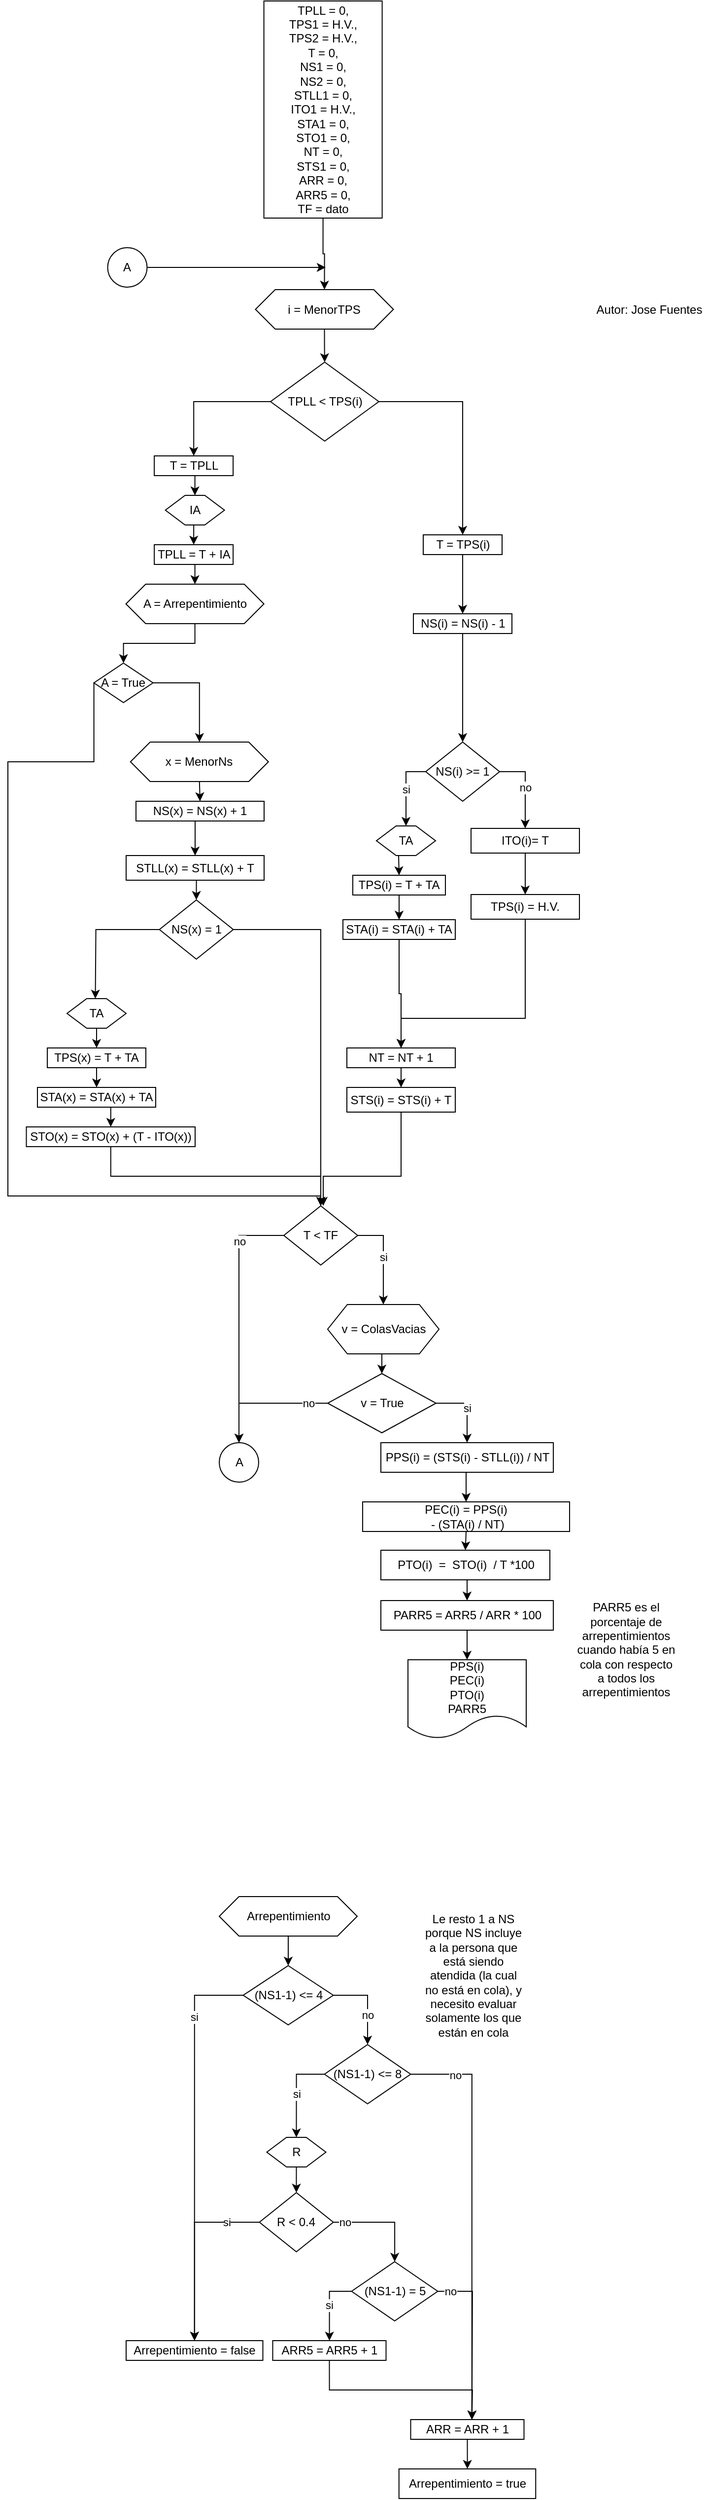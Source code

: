 <mxfile version="14.4.4" type="google"><diagram id="KjjXUdQQtuxZTNdw7Rff" name="Page-1"><mxGraphModel dx="599" dy="1501" grid="1" gridSize="10" guides="1" tooltips="1" connect="1" arrows="1" fold="1" page="1" pageScale="1" pageWidth="827" pageHeight="1169" math="0" shadow="0"><root><mxCell id="0"/><mxCell id="1" parent="0"/><mxCell id="-tveD-fU7v9BBbTUDMct-3" style="edgeStyle=orthogonalEdgeStyle;rounded=0;orthogonalLoop=1;jettySize=auto;html=1;exitX=0.5;exitY=1;exitDx=0;exitDy=0;entryX=0.5;entryY=0;entryDx=0;entryDy=0;" edge="1" parent="1" source="llTHKS9506BZBIEJDQ2D-1" target="-tveD-fU7v9BBbTUDMct-2"><mxGeometry relative="1" as="geometry"/></mxCell><mxCell id="llTHKS9506BZBIEJDQ2D-1" value="&lt;div&gt;TPLL = 0,&lt;/div&gt;&lt;div&gt;TPS1 = H.V.,&lt;/div&gt;&lt;div&gt;TPS2 = H.V.,&lt;/div&gt;&lt;div&gt;&lt;span&gt;T = 0,&lt;/span&gt;&lt;br&gt;&lt;/div&gt;&lt;div&gt;NS1 = 0,&lt;/div&gt;&lt;div&gt;NS2 = 0,&lt;/div&gt;&lt;div&gt;&lt;span&gt;STLL1 = 0,&lt;/span&gt;&lt;br&gt;&lt;/div&gt;&lt;div&gt;ITO1 = H.V.,&lt;/div&gt;&lt;div&gt;STA1 = 0,&lt;/div&gt;&lt;div&gt;STO1 = 0,&lt;/div&gt;&lt;div&gt;NT = 0,&lt;/div&gt;&lt;div&gt;STS1 = 0,&lt;/div&gt;&lt;div&gt;ARR = 0,&lt;/div&gt;&lt;div&gt;ARR5 = 0,&lt;/div&gt;&lt;div&gt;TF = dato&lt;/div&gt;" style="rounded=0;whiteSpace=wrap;html=1;" parent="1" vertex="1"><mxGeometry x="309.81" y="-251" width="120" height="220" as="geometry"/></mxCell><mxCell id="p_9N7UoRG4WsoQE6nf7j-8" style="edgeStyle=orthogonalEdgeStyle;rounded=0;orthogonalLoop=1;jettySize=auto;html=1;exitX=0.5;exitY=1;exitDx=0;exitDy=0;entryX=0.5;entryY=0;entryDx=0;entryDy=0;" parent="1" source="llTHKS9506BZBIEJDQ2D-5" target="p_9N7UoRG4WsoQE6nf7j-7" edge="1"><mxGeometry relative="1" as="geometry"/></mxCell><mxCell id="llTHKS9506BZBIEJDQ2D-5" value="A = Arrepentimiento" style="shape=hexagon;perimeter=hexagonPerimeter2;whiteSpace=wrap;html=1;fixedSize=1;" parent="1" vertex="1"><mxGeometry x="169.81" y="340" width="140" height="40" as="geometry"/></mxCell><mxCell id="llTHKS9506BZBIEJDQ2D-19" style="edgeStyle=orthogonalEdgeStyle;rounded=0;orthogonalLoop=1;jettySize=auto;html=1;exitX=0.5;exitY=1;exitDx=0;exitDy=0;entryX=0.5;entryY=0;entryDx=0;entryDy=0;" parent="1" source="llTHKS9506BZBIEJDQ2D-6" target="llTHKS9506BZBIEJDQ2D-11" edge="1"><mxGeometry relative="1" as="geometry"/></mxCell><mxCell id="llTHKS9506BZBIEJDQ2D-6" value="IA" style="shape=hexagon;perimeter=hexagonPerimeter2;whiteSpace=wrap;html=1;fixedSize=1;" parent="1" vertex="1"><mxGeometry x="209.81" y="250" width="60" height="30" as="geometry"/></mxCell><mxCell id="llTHKS9506BZBIEJDQ2D-18" style="edgeStyle=orthogonalEdgeStyle;rounded=0;orthogonalLoop=1;jettySize=auto;html=1;exitX=0.5;exitY=1;exitDx=0;exitDy=0;entryX=0.5;entryY=0;entryDx=0;entryDy=0;" parent="1" source="llTHKS9506BZBIEJDQ2D-8" target="llTHKS9506BZBIEJDQ2D-6" edge="1"><mxGeometry relative="1" as="geometry"/></mxCell><mxCell id="llTHKS9506BZBIEJDQ2D-8" value="T = TPLL" style="rounded=0;whiteSpace=wrap;html=1;" parent="1" vertex="1"><mxGeometry x="198.56" y="210" width="80" height="20" as="geometry"/></mxCell><mxCell id="Xte7hCSfX5nE63o1tOf_-13" style="edgeStyle=orthogonalEdgeStyle;rounded=0;orthogonalLoop=1;jettySize=auto;html=1;exitX=0.5;exitY=1;exitDx=0;exitDy=0;entryX=0.5;entryY=0;entryDx=0;entryDy=0;" parent="1" source="llTHKS9506BZBIEJDQ2D-9" target="Xte7hCSfX5nE63o1tOf_-7" edge="1"><mxGeometry relative="1" as="geometry"/></mxCell><mxCell id="llTHKS9506BZBIEJDQ2D-9" value="T = TPS(i)" style="rounded=0;whiteSpace=wrap;html=1;" parent="1" vertex="1"><mxGeometry x="471.5" y="290" width="80" height="20" as="geometry"/></mxCell><mxCell id="llTHKS9506BZBIEJDQ2D-20" style="edgeStyle=orthogonalEdgeStyle;rounded=0;orthogonalLoop=1;jettySize=auto;html=1;exitX=0.5;exitY=1;exitDx=0;exitDy=0;entryX=0.5;entryY=0;entryDx=0;entryDy=0;" parent="1" source="llTHKS9506BZBIEJDQ2D-11" target="llTHKS9506BZBIEJDQ2D-5" edge="1"><mxGeometry relative="1" as="geometry"><mxPoint x="239.81" y="360" as="targetPoint"/></mxGeometry></mxCell><mxCell id="llTHKS9506BZBIEJDQ2D-11" value="TPLL = T + IA" style="rounded=0;whiteSpace=wrap;html=1;" parent="1" vertex="1"><mxGeometry x="198.56" y="300" width="80" height="20" as="geometry"/></mxCell><mxCell id="llTHKS9506BZBIEJDQ2D-24" style="edgeStyle=orthogonalEdgeStyle;rounded=0;orthogonalLoop=1;jettySize=auto;html=1;exitX=0;exitY=0.5;exitDx=0;exitDy=0;entryX=0.25;entryY=0;entryDx=0;entryDy=0;" parent="1" source="llTHKS9506BZBIEJDQ2D-12" edge="1"><mxGeometry relative="1" as="geometry"><mxPoint x="138.75" y="760" as="targetPoint"/></mxGeometry></mxCell><mxCell id="llTHKS9506BZBIEJDQ2D-25" style="edgeStyle=orthogonalEdgeStyle;rounded=0;orthogonalLoop=1;jettySize=auto;html=1;exitX=1;exitY=0.5;exitDx=0;exitDy=0;entryX=0.5;entryY=0;entryDx=0;entryDy=0;" parent="1" source="llTHKS9506BZBIEJDQ2D-12" target="Xte7hCSfX5nE63o1tOf_-15" edge="1"><mxGeometry relative="1" as="geometry"><mxPoint x="341.25" y="760" as="targetPoint"/></mxGeometry></mxCell><mxCell id="llTHKS9506BZBIEJDQ2D-12" value="NS(x) = 1" style="rhombus;whiteSpace=wrap;html=1;" parent="1" vertex="1"><mxGeometry x="203.75" y="660" width="75" height="60" as="geometry"/></mxCell><mxCell id="Xte7hCSfX5nE63o1tOf_-38" style="edgeStyle=orthogonalEdgeStyle;rounded=0;orthogonalLoop=1;jettySize=auto;html=1;exitX=0.5;exitY=1;exitDx=0;exitDy=0;entryX=0.5;entryY=0;entryDx=0;entryDy=0;" parent="1" source="Xte7hCSfX5nE63o1tOf_-1" target="Xte7hCSfX5nE63o1tOf_-29" edge="1"><mxGeometry relative="1" as="geometry"><mxPoint x="237.7" y="566" as="targetPoint"/></mxGeometry></mxCell><mxCell id="Xte7hCSfX5nE63o1tOf_-1" value="NS(x) = NS(x) + 1" style="rounded=0;whiteSpace=wrap;html=1;" parent="1" vertex="1"><mxGeometry x="180" y="560" width="130" height="20" as="geometry"/></mxCell><mxCell id="Xte7hCSfX5nE63o1tOf_-6" style="edgeStyle=orthogonalEdgeStyle;rounded=0;orthogonalLoop=1;jettySize=auto;html=1;exitX=0.375;exitY=1;exitDx=0;exitDy=0;entryX=0.5;entryY=0;entryDx=0;entryDy=0;" parent="1" source="Xte7hCSfX5nE63o1tOf_-4" target="Xte7hCSfX5nE63o1tOf_-5" edge="1"><mxGeometry relative="1" as="geometry"/></mxCell><mxCell id="Xte7hCSfX5nE63o1tOf_-4" value="TA" style="shape=hexagon;perimeter=hexagonPerimeter2;whiteSpace=wrap;html=1;fixedSize=1;" parent="1" vertex="1"><mxGeometry x="110" y="760" width="60" height="30" as="geometry"/></mxCell><mxCell id="Xte7hCSfX5nE63o1tOf_-48" style="edgeStyle=orthogonalEdgeStyle;rounded=0;orthogonalLoop=1;jettySize=auto;html=1;exitX=0.5;exitY=1;exitDx=0;exitDy=0;entryX=0.5;entryY=0;entryDx=0;entryDy=0;" parent="1" source="Xte7hCSfX5nE63o1tOf_-5" target="Xte7hCSfX5nE63o1tOf_-45" edge="1"><mxGeometry relative="1" as="geometry"/></mxCell><mxCell id="Xte7hCSfX5nE63o1tOf_-5" value="TPS(x) = T + TA" style="rounded=0;whiteSpace=wrap;html=1;" parent="1" vertex="1"><mxGeometry x="90" y="810" width="100" height="20" as="geometry"/></mxCell><mxCell id="p_9N7UoRG4WsoQE6nf7j-3" style="edgeStyle=orthogonalEdgeStyle;rounded=0;orthogonalLoop=1;jettySize=auto;html=1;exitX=0.5;exitY=1;exitDx=0;exitDy=0;entryX=0.5;entryY=0;entryDx=0;entryDy=0;" parent="1" source="Xte7hCSfX5nE63o1tOf_-7" target="Xte7hCSfX5nE63o1tOf_-8" edge="1"><mxGeometry relative="1" as="geometry"><Array as="points"><mxPoint x="512" y="390"/><mxPoint x="512" y="445"/></Array></mxGeometry></mxCell><mxCell id="Xte7hCSfX5nE63o1tOf_-7" value="NS(i) = NS(i) - 1" style="rounded=0;whiteSpace=wrap;html=1;" parent="1" vertex="1"><mxGeometry x="461.5" y="370" width="100" height="20" as="geometry"/></mxCell><mxCell id="Xte7hCSfX5nE63o1tOf_-12" value="si" style="edgeStyle=orthogonalEdgeStyle;rounded=0;orthogonalLoop=1;jettySize=auto;html=1;exitX=0;exitY=0.5;exitDx=0;exitDy=0;entryX=0.5;entryY=0;entryDx=0;entryDy=0;" parent="1" source="Xte7hCSfX5nE63o1tOf_-8" target="Xte7hCSfX5nE63o1tOf_-10" edge="1"><mxGeometry relative="1" as="geometry"/></mxCell><mxCell id="Xte7hCSfX5nE63o1tOf_-56" value="no" style="edgeStyle=orthogonalEdgeStyle;rounded=0;orthogonalLoop=1;jettySize=auto;html=1;exitX=1;exitY=0.5;exitDx=0;exitDy=0;" parent="1" source="Xte7hCSfX5nE63o1tOf_-8" target="Xte7hCSfX5nE63o1tOf_-55" edge="1"><mxGeometry relative="1" as="geometry"/></mxCell><mxCell id="Xte7hCSfX5nE63o1tOf_-8" value="NS(i) &amp;gt;= 1" style="rhombus;whiteSpace=wrap;html=1;" parent="1" vertex="1"><mxGeometry x="474" y="500" width="75" height="60" as="geometry"/></mxCell><mxCell id="Xte7hCSfX5nE63o1tOf_-9" style="edgeStyle=orthogonalEdgeStyle;rounded=0;orthogonalLoop=1;jettySize=auto;html=1;exitX=0.375;exitY=1;exitDx=0;exitDy=0;entryX=0.5;entryY=0;entryDx=0;entryDy=0;" parent="1" source="Xte7hCSfX5nE63o1tOf_-10" target="Xte7hCSfX5nE63o1tOf_-11" edge="1"><mxGeometry relative="1" as="geometry"/></mxCell><mxCell id="Xte7hCSfX5nE63o1tOf_-10" value="TA" style="shape=hexagon;perimeter=hexagonPerimeter2;whiteSpace=wrap;html=1;fixedSize=1;" parent="1" vertex="1"><mxGeometry x="424" y="585" width="60" height="30" as="geometry"/></mxCell><mxCell id="Xte7hCSfX5nE63o1tOf_-51" style="edgeStyle=orthogonalEdgeStyle;rounded=0;orthogonalLoop=1;jettySize=auto;html=1;exitX=0.5;exitY=1;exitDx=0;exitDy=0;entryX=0.5;entryY=0;entryDx=0;entryDy=0;" parent="1" source="Xte7hCSfX5nE63o1tOf_-11" target="Xte7hCSfX5nE63o1tOf_-50" edge="1"><mxGeometry relative="1" as="geometry"/></mxCell><mxCell id="Xte7hCSfX5nE63o1tOf_-11" value="TPS(i) = T + TA" style="rounded=0;whiteSpace=wrap;html=1;" parent="1" vertex="1"><mxGeometry x="400" y="635" width="94" height="20" as="geometry"/></mxCell><mxCell id="Xte7hCSfX5nE63o1tOf_-22" value="no" style="edgeStyle=orthogonalEdgeStyle;rounded=0;orthogonalLoop=1;jettySize=auto;html=1;exitX=0;exitY=0.5;exitDx=0;exitDy=0;" parent="1" source="Xte7hCSfX5nE63o1tOf_-15" target="Xte7hCSfX5nE63o1tOf_-21" edge="1"><mxGeometry x="-0.6" relative="1" as="geometry"><mxPoint as="offset"/></mxGeometry></mxCell><mxCell id="-tveD-fU7v9BBbTUDMct-14" value="si" style="edgeStyle=orthogonalEdgeStyle;rounded=0;orthogonalLoop=1;jettySize=auto;html=1;exitX=1;exitY=0.5;exitDx=0;exitDy=0;" edge="1" parent="1" source="Xte7hCSfX5nE63o1tOf_-15" target="-tveD-fU7v9BBbTUDMct-13"><mxGeometry relative="1" as="geometry"/></mxCell><mxCell id="Xte7hCSfX5nE63o1tOf_-15" value="T &amp;lt; TF" style="rhombus;whiteSpace=wrap;html=1;" parent="1" vertex="1"><mxGeometry x="330" y="970" width="75" height="60" as="geometry"/></mxCell><mxCell id="-tveD-fU7v9BBbTUDMct-4" style="edgeStyle=orthogonalEdgeStyle;rounded=0;orthogonalLoop=1;jettySize=auto;html=1;exitX=1;exitY=0.5;exitDx=0;exitDy=0;" edge="1" parent="1" source="Xte7hCSfX5nE63o1tOf_-19"><mxGeometry relative="1" as="geometry"><mxPoint x="372.5" y="19" as="targetPoint"/></mxGeometry></mxCell><mxCell id="Xte7hCSfX5nE63o1tOf_-19" value="A" style="ellipse;whiteSpace=wrap;html=1;aspect=fixed;" parent="1" vertex="1"><mxGeometry x="151.25" y="-1" width="40" height="40" as="geometry"/></mxCell><mxCell id="Xte7hCSfX5nE63o1tOf_-21" value="A" style="ellipse;whiteSpace=wrap;html=1;aspect=fixed;" parent="1" vertex="1"><mxGeometry x="264.5" y="1210" width="40" height="40" as="geometry"/></mxCell><mxCell id="Xte7hCSfX5nE63o1tOf_-24" value="no" style="edgeStyle=orthogonalEdgeStyle;rounded=0;orthogonalLoop=1;jettySize=auto;html=1;exitX=0;exitY=0.5;exitDx=0;exitDy=0;entryX=0.5;entryY=0;entryDx=0;entryDy=0;" parent="1" source="Xte7hCSfX5nE63o1tOf_-23" target="Xte7hCSfX5nE63o1tOf_-21" edge="1"><mxGeometry x="-0.692" relative="1" as="geometry"><mxPoint as="offset"/></mxGeometry></mxCell><mxCell id="Xte7hCSfX5nE63o1tOf_-64" value="si" style="edgeStyle=orthogonalEdgeStyle;rounded=0;orthogonalLoop=1;jettySize=auto;html=1;exitX=1;exitY=0.5;exitDx=0;exitDy=0;entryX=0.5;entryY=0;entryDx=0;entryDy=0;" parent="1" source="Xte7hCSfX5nE63o1tOf_-23" target="Xte7hCSfX5nE63o1tOf_-44" edge="1"><mxGeometry relative="1" as="geometry"/></mxCell><mxCell id="Xte7hCSfX5nE63o1tOf_-23" value="v = True" style="rhombus;whiteSpace=wrap;html=1;" parent="1" vertex="1"><mxGeometry x="374.5" y="1140" width="110" height="60" as="geometry"/></mxCell><mxCell id="Xte7hCSfX5nE63o1tOf_-28" value="PPS(i)&lt;br&gt;PEC(i)&lt;br&gt;PTO(i)&lt;br&gt;PARR5" style="shape=document;whiteSpace=wrap;html=1;boundedLbl=1;" parent="1" vertex="1"><mxGeometry x="456" y="1430" width="120" height="80" as="geometry"/></mxCell><mxCell id="Xte7hCSfX5nE63o1tOf_-32" style="edgeStyle=orthogonalEdgeStyle;rounded=0;orthogonalLoop=1;jettySize=auto;html=1;exitX=0.5;exitY=1;exitDx=0;exitDy=0;entryX=0.5;entryY=0;entryDx=0;entryDy=0;" parent="1" source="Xte7hCSfX5nE63o1tOf_-29" target="llTHKS9506BZBIEJDQ2D-12" edge="1"><mxGeometry relative="1" as="geometry"/></mxCell><mxCell id="Xte7hCSfX5nE63o1tOf_-29" value="STLL(x) = STLL(x) + T" style="rounded=0;whiteSpace=wrap;html=1;" parent="1" vertex="1"><mxGeometry x="170" y="615" width="140" height="25" as="geometry"/></mxCell><mxCell id="p_9N7UoRG4WsoQE6nf7j-16" style="edgeStyle=orthogonalEdgeStyle;rounded=0;orthogonalLoop=1;jettySize=auto;html=1;" parent="1" source="Xte7hCSfX5nE63o1tOf_-30" edge="1"><mxGeometry relative="1" as="geometry"><mxPoint x="370" y="970" as="targetPoint"/><Array as="points"><mxPoint x="449" y="940"/><mxPoint x="370" y="940"/></Array></mxGeometry></mxCell><mxCell id="Xte7hCSfX5nE63o1tOf_-30" value="STS(i) = STS(i) + T" style="rounded=0;whiteSpace=wrap;html=1;" parent="1" vertex="1"><mxGeometry x="394" y="850" width="110" height="25" as="geometry"/></mxCell><mxCell id="Xte7hCSfX5nE63o1tOf_-65" style="edgeStyle=orthogonalEdgeStyle;rounded=0;orthogonalLoop=1;jettySize=auto;html=1;exitX=0.5;exitY=1;exitDx=0;exitDy=0;entryX=0.5;entryY=0;entryDx=0;entryDy=0;" parent="1" source="Xte7hCSfX5nE63o1tOf_-44" target="Xte7hCSfX5nE63o1tOf_-54" edge="1"><mxGeometry relative="1" as="geometry"/></mxCell><mxCell id="Xte7hCSfX5nE63o1tOf_-44" value="PPS(i) = (STS(i) - STLL(i)) / NT" style="rounded=0;whiteSpace=wrap;html=1;" parent="1" vertex="1"><mxGeometry x="428.5" y="1210" width="175" height="30" as="geometry"/></mxCell><mxCell id="Xte7hCSfX5nE63o1tOf_-59" style="edgeStyle=orthogonalEdgeStyle;rounded=0;orthogonalLoop=1;jettySize=auto;html=1;exitX=0.5;exitY=1;exitDx=0;exitDy=0;entryX=0.5;entryY=0;entryDx=0;entryDy=0;" parent="1" source="Xte7hCSfX5nE63o1tOf_-45" target="Xte7hCSfX5nE63o1tOf_-58" edge="1"><mxGeometry relative="1" as="geometry"/></mxCell><mxCell id="Xte7hCSfX5nE63o1tOf_-45" value="STA(x) = STA(x) + TA" style="rounded=0;whiteSpace=wrap;html=1;" parent="1" vertex="1"><mxGeometry x="80" y="850" width="120" height="20" as="geometry"/></mxCell><mxCell id="p_9N7UoRG4WsoQE6nf7j-5" style="edgeStyle=orthogonalEdgeStyle;rounded=0;orthogonalLoop=1;jettySize=auto;html=1;exitX=0.5;exitY=1;exitDx=0;exitDy=0;entryX=0.5;entryY=0;entryDx=0;entryDy=0;" parent="1" source="Xte7hCSfX5nE63o1tOf_-49" target="p_9N7UoRG4WsoQE6nf7j-4" edge="1"><mxGeometry relative="1" as="geometry"/></mxCell><mxCell id="Xte7hCSfX5nE63o1tOf_-49" value="PTO(i)&amp;nbsp;&amp;nbsp;=&amp;nbsp; STO(i)&amp;nbsp;&amp;nbsp;/ T *100" style="rounded=0;whiteSpace=wrap;html=1;" parent="1" vertex="1"><mxGeometry x="428.5" y="1319" width="171.5" height="30" as="geometry"/></mxCell><mxCell id="nsoMzzQjAYUA3JD09SbS-14" style="edgeStyle=orthogonalEdgeStyle;rounded=0;orthogonalLoop=1;jettySize=auto;html=1;exitX=0.5;exitY=1;exitDx=0;exitDy=0;entryX=0.5;entryY=0;entryDx=0;entryDy=0;" parent="1" source="Xte7hCSfX5nE63o1tOf_-50" target="p_9N7UoRG4WsoQE6nf7j-2" edge="1"><mxGeometry relative="1" as="geometry"/></mxCell><mxCell id="Xte7hCSfX5nE63o1tOf_-50" value="STA(i) = STA(i) + TA" style="rounded=0;whiteSpace=wrap;html=1;" parent="1" vertex="1"><mxGeometry x="390" y="680" width="114" height="20" as="geometry"/></mxCell><mxCell id="Xte7hCSfX5nE63o1tOf_-66" style="edgeStyle=orthogonalEdgeStyle;rounded=0;orthogonalLoop=1;jettySize=auto;html=1;exitX=0.5;exitY=1;exitDx=0;exitDy=0;entryX=0.5;entryY=0;entryDx=0;entryDy=0;" parent="1" source="Xte7hCSfX5nE63o1tOf_-54" target="Xte7hCSfX5nE63o1tOf_-49" edge="1"><mxGeometry relative="1" as="geometry"/></mxCell><mxCell id="Xte7hCSfX5nE63o1tOf_-54" value="PEC(i) = PPS(i)&lt;br&gt;&amp;nbsp;- (STA(i)&amp;nbsp;/ NT)" style="rounded=0;whiteSpace=wrap;html=1;" parent="1" vertex="1"><mxGeometry x="410" y="1270" width="210" height="30" as="geometry"/></mxCell><mxCell id="p_9N7UoRG4WsoQE6nf7j-14" style="edgeStyle=orthogonalEdgeStyle;rounded=0;orthogonalLoop=1;jettySize=auto;html=1;exitX=0.5;exitY=1;exitDx=0;exitDy=0;" parent="1" source="Xte7hCSfX5nE63o1tOf_-55" target="p_9N7UoRG4WsoQE6nf7j-1" edge="1"><mxGeometry relative="1" as="geometry"/></mxCell><mxCell id="Xte7hCSfX5nE63o1tOf_-55" value="ITO(i)= T" style="rounded=0;whiteSpace=wrap;html=1;" parent="1" vertex="1"><mxGeometry x="520" y="587.5" width="110" height="25" as="geometry"/></mxCell><mxCell id="Xte7hCSfX5nE63o1tOf_-60" style="edgeStyle=orthogonalEdgeStyle;rounded=0;orthogonalLoop=1;jettySize=auto;html=1;exitX=0.5;exitY=1;exitDx=0;exitDy=0;entryX=0.5;entryY=0;entryDx=0;entryDy=0;" parent="1" source="Xte7hCSfX5nE63o1tOf_-58" target="Xte7hCSfX5nE63o1tOf_-15" edge="1"><mxGeometry relative="1" as="geometry"/></mxCell><mxCell id="Xte7hCSfX5nE63o1tOf_-58" value="STO(x) = STO(x) + (T - ITO(x))" style="rounded=0;whiteSpace=wrap;html=1;" parent="1" vertex="1"><mxGeometry x="68.75" y="890" width="171.25" height="20" as="geometry"/></mxCell><mxCell id="p_9N7UoRG4WsoQE6nf7j-15" style="edgeStyle=orthogonalEdgeStyle;rounded=0;orthogonalLoop=1;jettySize=auto;html=1;exitX=0.5;exitY=1;exitDx=0;exitDy=0;entryX=0.5;entryY=0;entryDx=0;entryDy=0;" parent="1" source="p_9N7UoRG4WsoQE6nf7j-1" target="p_9N7UoRG4WsoQE6nf7j-2" edge="1"><mxGeometry relative="1" as="geometry"><Array as="points"><mxPoint x="575" y="780"/><mxPoint x="449" y="780"/></Array></mxGeometry></mxCell><mxCell id="p_9N7UoRG4WsoQE6nf7j-1" value="TPS(i) = H.V." style="rounded=0;whiteSpace=wrap;html=1;" parent="1" vertex="1"><mxGeometry x="520" y="654.5" width="110" height="25" as="geometry"/></mxCell><mxCell id="p_9N7UoRG4WsoQE6nf7j-13" style="edgeStyle=orthogonalEdgeStyle;rounded=0;orthogonalLoop=1;jettySize=auto;html=1;exitX=0.5;exitY=1;exitDx=0;exitDy=0;entryX=0.5;entryY=0;entryDx=0;entryDy=0;" parent="1" source="p_9N7UoRG4WsoQE6nf7j-2" target="Xte7hCSfX5nE63o1tOf_-30" edge="1"><mxGeometry relative="1" as="geometry"/></mxCell><mxCell id="p_9N7UoRG4WsoQE6nf7j-2" value="NT = NT + 1" style="rounded=0;whiteSpace=wrap;html=1;" parent="1" vertex="1"><mxGeometry x="394" y="810" width="110" height="20" as="geometry"/></mxCell><mxCell id="p_9N7UoRG4WsoQE6nf7j-6" style="edgeStyle=orthogonalEdgeStyle;rounded=0;orthogonalLoop=1;jettySize=auto;html=1;exitX=0.5;exitY=1;exitDx=0;exitDy=0;entryX=0.5;entryY=0;entryDx=0;entryDy=0;" parent="1" source="p_9N7UoRG4WsoQE6nf7j-4" target="Xte7hCSfX5nE63o1tOf_-28" edge="1"><mxGeometry relative="1" as="geometry"/></mxCell><mxCell id="p_9N7UoRG4WsoQE6nf7j-4" value="PARR5 = ARR5 / ARR * 100" style="rounded=0;whiteSpace=wrap;html=1;" parent="1" vertex="1"><mxGeometry x="428.5" y="1370" width="175" height="30" as="geometry"/></mxCell><mxCell id="p_9N7UoRG4WsoQE6nf7j-10" style="edgeStyle=orthogonalEdgeStyle;rounded=0;orthogonalLoop=1;jettySize=auto;html=1;exitX=0;exitY=0.5;exitDx=0;exitDy=0;entryX=0.5;entryY=0;entryDx=0;entryDy=0;" parent="1" source="p_9N7UoRG4WsoQE6nf7j-7" target="Xte7hCSfX5nE63o1tOf_-15" edge="1"><mxGeometry relative="1" as="geometry"><Array as="points"><mxPoint x="50" y="520"/><mxPoint x="50" y="960"/><mxPoint x="368" y="960"/></Array></mxGeometry></mxCell><mxCell id="-tveD-fU7v9BBbTUDMct-10" style="edgeStyle=orthogonalEdgeStyle;rounded=0;orthogonalLoop=1;jettySize=auto;html=1;exitX=1;exitY=0.5;exitDx=0;exitDy=0;" edge="1" parent="1" source="p_9N7UoRG4WsoQE6nf7j-7" target="-tveD-fU7v9BBbTUDMct-9"><mxGeometry relative="1" as="geometry"/></mxCell><mxCell id="p_9N7UoRG4WsoQE6nf7j-7" value="A = True" style="rhombus;whiteSpace=wrap;html=1;" parent="1" vertex="1"><mxGeometry x="137.31" y="420" width="60" height="40" as="geometry"/></mxCell><mxCell id="p_9N7UoRG4WsoQE6nf7j-28" style="edgeStyle=orthogonalEdgeStyle;rounded=0;orthogonalLoop=1;jettySize=auto;html=1;exitX=0.5;exitY=1;exitDx=0;exitDy=0;entryX=0.5;entryY=0;entryDx=0;entryDy=0;" parent="1" source="p_9N7UoRG4WsoQE6nf7j-19" target="p_9N7UoRG4WsoQE6nf7j-21" edge="1"><mxGeometry relative="1" as="geometry"/></mxCell><mxCell id="p_9N7UoRG4WsoQE6nf7j-19" value="Arrepentimiento" style="shape=hexagon;perimeter=hexagonPerimeter2;whiteSpace=wrap;html=1;fixedSize=1;" parent="1" vertex="1"><mxGeometry x="264.5" y="1670" width="140" height="40" as="geometry"/></mxCell><mxCell id="p_9N7UoRG4WsoQE6nf7j-29" style="edgeStyle=orthogonalEdgeStyle;rounded=0;orthogonalLoop=1;jettySize=auto;html=1;exitX=0.5;exitY=1;exitDx=0;exitDy=0;entryX=0.5;entryY=0;entryDx=0;entryDy=0;" parent="1" source="p_9N7UoRG4WsoQE6nf7j-20" target="p_9N7UoRG4WsoQE6nf7j-27" edge="1"><mxGeometry relative="1" as="geometry"/></mxCell><mxCell id="p_9N7UoRG4WsoQE6nf7j-20" value="R" style="shape=hexagon;perimeter=hexagonPerimeter2;whiteSpace=wrap;html=1;fixedSize=1;" parent="1" vertex="1"><mxGeometry x="312.75" y="1914" width="60" height="30" as="geometry"/></mxCell><mxCell id="p_9N7UoRG4WsoQE6nf7j-24" value="no" style="edgeStyle=orthogonalEdgeStyle;rounded=0;orthogonalLoop=1;jettySize=auto;html=1;exitX=1;exitY=0.5;exitDx=0;exitDy=0;entryX=0.5;entryY=0;entryDx=0;entryDy=0;" parent="1" source="p_9N7UoRG4WsoQE6nf7j-21" target="p_9N7UoRG4WsoQE6nf7j-23" edge="1"><mxGeometry x="0.293" relative="1" as="geometry"><mxPoint as="offset"/></mxGeometry></mxCell><mxCell id="p_9N7UoRG4WsoQE6nf7j-33" value="si" style="edgeStyle=orthogonalEdgeStyle;rounded=0;orthogonalLoop=1;jettySize=auto;html=1;exitX=0;exitY=0.5;exitDx=0;exitDy=0;entryX=0.5;entryY=0;entryDx=0;entryDy=0;" parent="1" source="p_9N7UoRG4WsoQE6nf7j-21" target="p_9N7UoRG4WsoQE6nf7j-32" edge="1"><mxGeometry x="-0.643" relative="1" as="geometry"><mxPoint x="262.495" y="1820" as="targetPoint"/><mxPoint as="offset"/></mxGeometry></mxCell><mxCell id="p_9N7UoRG4WsoQE6nf7j-21" value="(NS1-1) &amp;lt;= 4" style="rhombus;whiteSpace=wrap;html=1;" parent="1" vertex="1"><mxGeometry x="288.75" y="1740" width="91.5" height="60" as="geometry"/></mxCell><mxCell id="p_9N7UoRG4WsoQE6nf7j-26" value="si" style="edgeStyle=orthogonalEdgeStyle;rounded=0;orthogonalLoop=1;jettySize=auto;html=1;exitX=0;exitY=0.5;exitDx=0;exitDy=0;entryX=0.5;entryY=0;entryDx=0;entryDy=0;" parent="1" source="p_9N7UoRG4WsoQE6nf7j-23" target="p_9N7UoRG4WsoQE6nf7j-20" edge="1"><mxGeometry x="0.049" relative="1" as="geometry"><mxPoint as="offset"/></mxGeometry></mxCell><mxCell id="p_9N7UoRG4WsoQE6nf7j-34" value="no" style="edgeStyle=orthogonalEdgeStyle;rounded=0;orthogonalLoop=1;jettySize=auto;html=1;exitX=1;exitY=0.5;exitDx=0;exitDy=0;entryX=0.5;entryY=0;entryDx=0;entryDy=0;" parent="1" source="p_9N7UoRG4WsoQE6nf7j-23" edge="1"><mxGeometry x="-0.779" y="-1" relative="1" as="geometry"><mxPoint x="520.875" y="2200" as="targetPoint"/><Array as="points"><mxPoint x="520.75" y="1850"/></Array><mxPoint as="offset"/></mxGeometry></mxCell><mxCell id="p_9N7UoRG4WsoQE6nf7j-23" value="(NS1-1) &amp;lt;= 8" style="rhombus;whiteSpace=wrap;html=1;" parent="1" vertex="1"><mxGeometry x="371.25" y="1820" width="87.5" height="60" as="geometry"/></mxCell><mxCell id="p_9N7UoRG4WsoQE6nf7j-35" value="no" style="edgeStyle=orthogonalEdgeStyle;rounded=0;orthogonalLoop=1;jettySize=auto;html=1;exitX=1;exitY=0.5;exitDx=0;exitDy=0;" parent="1" source="p_9N7UoRG4WsoQE6nf7j-27" target="p_9N7UoRG4WsoQE6nf7j-40" edge="1"><mxGeometry x="-0.78" relative="1" as="geometry"><mxPoint x="468.75" y="2080.0" as="targetPoint"/><mxPoint as="offset"/></mxGeometry></mxCell><mxCell id="p_9N7UoRG4WsoQE6nf7j-36" value="si" style="edgeStyle=orthogonalEdgeStyle;rounded=0;orthogonalLoop=1;jettySize=auto;html=1;exitX=0;exitY=0.5;exitDx=0;exitDy=0;entryX=0.5;entryY=0;entryDx=0;entryDy=0;" parent="1" source="p_9N7UoRG4WsoQE6nf7j-27" target="p_9N7UoRG4WsoQE6nf7j-32" edge="1"><mxGeometry x="-0.644" relative="1" as="geometry"><Array as="points"><mxPoint x="239.75" y="2000"/></Array><mxPoint as="offset"/></mxGeometry></mxCell><mxCell id="p_9N7UoRG4WsoQE6nf7j-27" value="R &amp;lt; 0.4" style="rhombus;whiteSpace=wrap;html=1;" parent="1" vertex="1"><mxGeometry x="305.25" y="1970" width="75" height="60" as="geometry"/></mxCell><mxCell id="p_9N7UoRG4WsoQE6nf7j-32" value="Arrepentimiento&amp;nbsp;= false" style="rounded=0;whiteSpace=wrap;html=1;" parent="1" vertex="1"><mxGeometry x="170" y="2120" width="138.75" height="20" as="geometry"/></mxCell><mxCell id="p_9N7UoRG4WsoQE6nf7j-37" value="Autor: Jose Fuentes" style="text;html=1;strokeColor=none;fillColor=none;align=center;verticalAlign=middle;whiteSpace=wrap;rounded=0;" parent="1" vertex="1"><mxGeometry x="641.25" y="19" width="120" height="85" as="geometry"/></mxCell><mxCell id="p_9N7UoRG4WsoQE6nf7j-38" value="Le resto 1 a NS porque NS incluye a la persona que está siendo atendida (la cual no está en cola), y necesito evaluar solamente los que están en cola" style="text;html=1;strokeColor=none;fillColor=none;align=center;verticalAlign=middle;whiteSpace=wrap;rounded=0;" parent="1" vertex="1"><mxGeometry x="470.25" y="1690" width="105" height="120" as="geometry"/></mxCell><mxCell id="p_9N7UoRG4WsoQE6nf7j-43" value="si" style="edgeStyle=orthogonalEdgeStyle;rounded=0;orthogonalLoop=1;jettySize=auto;html=1;exitX=0;exitY=0.5;exitDx=0;exitDy=0;" parent="1" source="p_9N7UoRG4WsoQE6nf7j-40" target="p_9N7UoRG4WsoQE6nf7j-41" edge="1"><mxGeometry relative="1" as="geometry"/></mxCell><mxCell id="p_9N7UoRG4WsoQE6nf7j-44" value="no" style="edgeStyle=orthogonalEdgeStyle;rounded=0;orthogonalLoop=1;jettySize=auto;html=1;exitX=1;exitY=0.5;exitDx=0;exitDy=0;entryX=0.5;entryY=0;entryDx=0;entryDy=0;" parent="1" source="p_9N7UoRG4WsoQE6nf7j-40" edge="1"><mxGeometry x="-0.848" relative="1" as="geometry"><mxPoint x="520.875" y="2200" as="targetPoint"/><mxPoint as="offset"/></mxGeometry></mxCell><mxCell id="p_9N7UoRG4WsoQE6nf7j-40" value="(NS1-1) = 5" style="rhombus;whiteSpace=wrap;html=1;" parent="1" vertex="1"><mxGeometry x="398.75" y="2040" width="87.5" height="60" as="geometry"/></mxCell><mxCell id="p_9N7UoRG4WsoQE6nf7j-45" style="edgeStyle=orthogonalEdgeStyle;rounded=0;orthogonalLoop=1;jettySize=auto;html=1;exitX=0.5;exitY=1;exitDx=0;exitDy=0;entryX=0.5;entryY=0;entryDx=0;entryDy=0;" parent="1" source="p_9N7UoRG4WsoQE6nf7j-41" edge="1"><mxGeometry relative="1" as="geometry"><mxPoint x="520.875" y="2200" as="targetPoint"/></mxGeometry></mxCell><mxCell id="p_9N7UoRG4WsoQE6nf7j-41" value="ARR5 = ARR5 + 1" style="rounded=0;whiteSpace=wrap;html=1;" parent="1" vertex="1"><mxGeometry x="318.75" y="2120" width="115" height="20" as="geometry"/></mxCell><mxCell id="p_9N7UoRG4WsoQE6nf7j-46" value="Arrepentimiento&amp;nbsp;= true" style="rounded=0;whiteSpace=wrap;html=1;" parent="1" vertex="1"><mxGeometry x="446.88" y="2250" width="138.75" height="30" as="geometry"/></mxCell><mxCell id="p_9N7UoRG4WsoQE6nf7j-48" style="edgeStyle=orthogonalEdgeStyle;rounded=0;orthogonalLoop=1;jettySize=auto;html=1;exitX=0.5;exitY=1;exitDx=0;exitDy=0;" parent="1" source="p_9N7UoRG4WsoQE6nf7j-47" target="p_9N7UoRG4WsoQE6nf7j-46" edge="1"><mxGeometry relative="1" as="geometry"/></mxCell><mxCell id="p_9N7UoRG4WsoQE6nf7j-47" value="ARR = ARR + 1" style="rounded=0;whiteSpace=wrap;html=1;" parent="1" vertex="1"><mxGeometry x="458.75" y="2200" width="115" height="20" as="geometry"/></mxCell><mxCell id="p_9N7UoRG4WsoQE6nf7j-49" value="PARR5 es el porcentaje de arrepentimientos cuando había 5 en cola con respecto a todos los arrepentimientos" style="text;html=1;strokeColor=none;fillColor=none;align=center;verticalAlign=middle;whiteSpace=wrap;rounded=0;" parent="1" vertex="1"><mxGeometry x="624.5" y="1360" width="105" height="120" as="geometry"/></mxCell><mxCell id="-tveD-fU7v9BBbTUDMct-7" style="edgeStyle=orthogonalEdgeStyle;rounded=0;orthogonalLoop=1;jettySize=auto;html=1;exitX=0;exitY=0.5;exitDx=0;exitDy=0;" edge="1" parent="1" source="5VPPXbCc0KgX14hNQfFQ-36" target="llTHKS9506BZBIEJDQ2D-8"><mxGeometry relative="1" as="geometry"/></mxCell><mxCell id="-tveD-fU7v9BBbTUDMct-8" style="edgeStyle=orthogonalEdgeStyle;rounded=0;orthogonalLoop=1;jettySize=auto;html=1;exitX=1;exitY=0.5;exitDx=0;exitDy=0;entryX=0.5;entryY=0;entryDx=0;entryDy=0;" edge="1" parent="1" source="5VPPXbCc0KgX14hNQfFQ-36" target="llTHKS9506BZBIEJDQ2D-9"><mxGeometry relative="1" as="geometry"/></mxCell><mxCell id="5VPPXbCc0KgX14hNQfFQ-36" value="TPLL &amp;lt; TPS(i)" style="rhombus;whiteSpace=wrap;html=1;" parent="1" vertex="1"><mxGeometry x="316.5" y="115" width="110" height="80" as="geometry"/></mxCell><mxCell id="-tveD-fU7v9BBbTUDMct-6" style="edgeStyle=orthogonalEdgeStyle;rounded=0;orthogonalLoop=1;jettySize=auto;html=1;exitX=0.5;exitY=1;exitDx=0;exitDy=0;" edge="1" parent="1" source="-tveD-fU7v9BBbTUDMct-2" target="5VPPXbCc0KgX14hNQfFQ-36"><mxGeometry relative="1" as="geometry"/></mxCell><mxCell id="-tveD-fU7v9BBbTUDMct-2" value="i = MenorTPS" style="shape=hexagon;perimeter=hexagonPerimeter2;whiteSpace=wrap;html=1;fixedSize=1;" vertex="1" parent="1"><mxGeometry x="301.25" y="41.5" width="140" height="40" as="geometry"/></mxCell><mxCell id="-tveD-fU7v9BBbTUDMct-11" style="edgeStyle=orthogonalEdgeStyle;rounded=0;orthogonalLoop=1;jettySize=auto;html=1;exitX=0.5;exitY=1;exitDx=0;exitDy=0;entryX=0.5;entryY=0;entryDx=0;entryDy=0;" edge="1" parent="1" source="-tveD-fU7v9BBbTUDMct-9" target="Xte7hCSfX5nE63o1tOf_-1"><mxGeometry relative="1" as="geometry"/></mxCell><mxCell id="-tveD-fU7v9BBbTUDMct-9" value="x = MenorNs" style="shape=hexagon;perimeter=hexagonPerimeter2;whiteSpace=wrap;html=1;fixedSize=1;" vertex="1" parent="1"><mxGeometry x="174.38" y="500" width="140" height="40" as="geometry"/></mxCell><mxCell id="-tveD-fU7v9BBbTUDMct-15" style="edgeStyle=orthogonalEdgeStyle;rounded=0;orthogonalLoop=1;jettySize=auto;html=1;exitX=0.5;exitY=1;exitDx=0;exitDy=0;entryX=0.5;entryY=0;entryDx=0;entryDy=0;" edge="1" parent="1" source="-tveD-fU7v9BBbTUDMct-13" target="Xte7hCSfX5nE63o1tOf_-23"><mxGeometry relative="1" as="geometry"/></mxCell><mxCell id="-tveD-fU7v9BBbTUDMct-13" value="v = ColasVacias" style="shape=hexagon;perimeter=hexagonPerimeter2;whiteSpace=wrap;html=1;fixedSize=1;" vertex="1" parent="1"><mxGeometry x="374.5" y="1070" width="113" height="50" as="geometry"/></mxCell></root></mxGraphModel></diagram></mxfile>